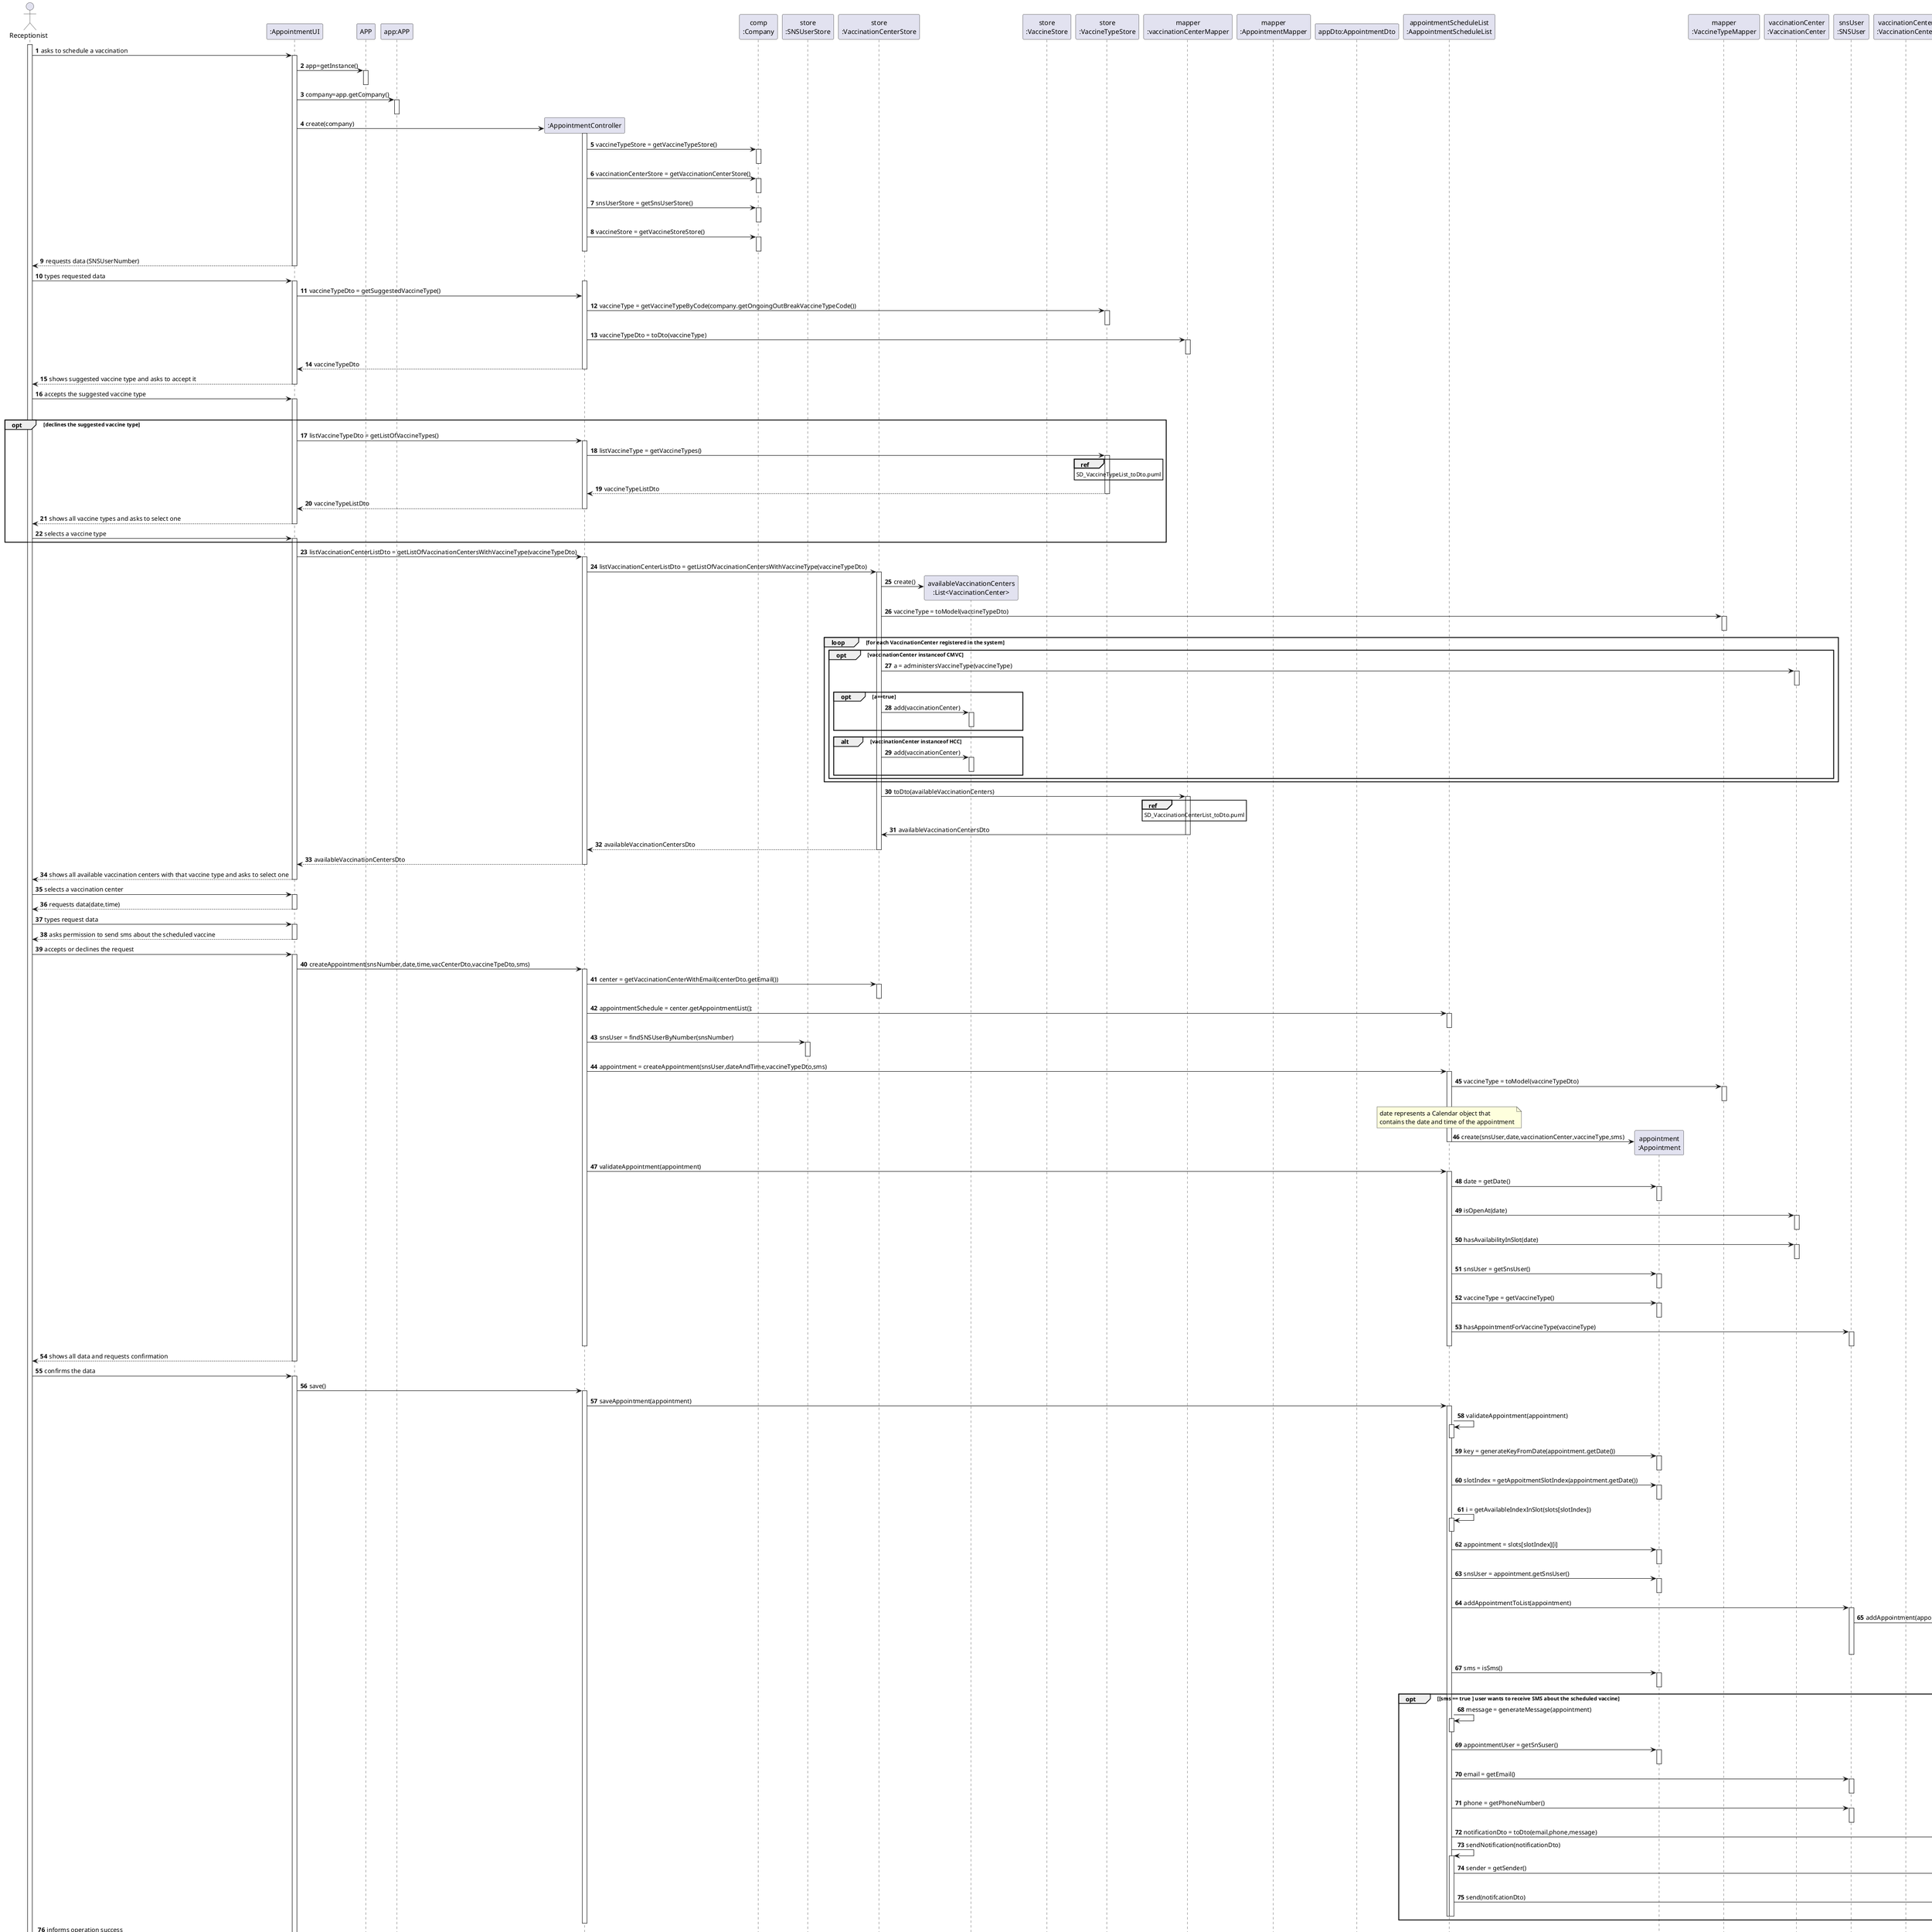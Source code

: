 @startuml US02_SD
autonumber
'hide footbox
actor "Receptionist" as RECEPT

participant ":AppointmentUI" as UI
participant "APP" as APPCLASS
participant "app:APP" as APPINSTANCE
participant ":AppointmentController" as CTRL
participant "comp\n:Company" as COMP
participant "store\n:SNSUserStore" as USERSTORE
participant "store\n:VaccinationCenterStore" as CENTERSTORE
participant "availableVaccinationCenters\n:List<VaccinationCenter>" as CENTERLIST
participant "store\n:VaccineStore" as VACCINESTORE
participant "store\n:VaccineTypeStore" as VACSTORE
participant "mapper\n:vaccinationCenterMapper" as VACMAPPER
participant "mapper\n:AppointmentMapper" as APPMAPPER
participant "appDto:AppointmentDto" as DTO
participant "appointmentScheduleList\n:AappointmentScheduleList" as APPLIST
participant "appointment\n:Appointment" as APPOINT
participant "mapper\n:VaccineTypeMapper" as VACTYPEMAPPER
participant "vaccinationCenter\n:VaccinationCenter" as CENTER
participant "snsUser\n:SNSUser" as SNSUSER
participant "vaccinationCenter\n:VaccinationCenter" as VACCENTER
participant "mapper\n:UserNotificationMapper" as USERNOTIMAPPER
participant "userNotificationDto\n:UserNofiticationDto" as USERNOTIDTO
participant "userHealthData\n:UserHealthData" as USERDATA
participant ":TimeUtils" as TIMEUTILS
participant "senderFactory\n:SenderFactory" as SENDERFACTORY
participant "isender\n:ISender" as ISENDER
participant "vaccinesTypes\n:List<VaccineType>"
participant "administeredVaccines\n:List<Vaccines>"
participant "vaccineTypesDto\n:List<VaccineTypeDto>"
participant "vaccinationCenterDto\n:List<VaccinationCenterDto>"
participant "appointment\n:List<Appointment>"

activate RECEPT
RECEPT -> UI : asks to schedule a vaccination
activate UI

UI -> APPCLASS : app=getInstance()
activate APPCLASS
deactivate APPCLASS

UI -> APPINSTANCE : company=app.getCompany()
activate APPINSTANCE
deactivate APPINSTANCE

UI -> CTRL** : create(company)

activate CTRL
CTRL -> COMP : vaccineTypeStore = getVaccineTypeStore()
activate COMP
deactivate COMP
CTRL -> COMP : vaccinationCenterStore = getVaccinationCenterStore()
activate COMP
deactivate COMP
CTRL -> COMP : snsUserStore = getSnsUserStore()
activate COMP
deactivate COMP
CTRL -> COMP : vaccineStore = getVaccineStoreStore()
activate COMP
deactivate COMP
deactivate CTRL

UI --> RECEPT : requests data (SNSUserNumber)
deactivate UI

RECEPT -> UI : types requested data
activate UI
activate CTRL

UI -> CTRL : vaccineTypeDto = getSuggestedVaccineType()

CTRL -> VACSTORE : vaccineType = getVaccineTypeByCode(company.getOngoingOutBreakVaccineTypeCode())
activate VACSTORE
deactivate VACSTORE

CTRL -> VACMAPPER : vaccineTypeDto = toDto(vaccineType)
activate VACMAPPER
deactivate VACMAPPER

CTRL --> UI : vaccineTypeDto
deactivate CTRL

UI --> RECEPT : shows suggested vaccine type and asks to accept it
deactivate UI

RECEPT -> UI : accepts the suggested vaccine type
activate UI

deactivate CTRL

opt declines the suggested vaccine type
UI -> CTRL : listVaccineTypeDto = getListOfVaccineTypes()
activate CTRL

CTRL -> VACSTORE : listVaccineType = getVaccineTypes()
activate VACSTORE

ref over VACSTORE
SD_VaccineTypeList_toDto.puml
end ref

VACSTORE --> CTRL : vaccineTypeListDto
deactivate VACSTORE

CTRL --> UI : vaccineTypeListDto
deactivate CTRL

UI --> RECEPT : shows all vaccine types and asks to select one
deactivate UI

RECEPT -> UI : selects a vaccine type
activate UI
end

UI -> CTRL : listVaccinationCenterListDto = getListOfVaccinationCentersWithVaccineType(vaccineTypeDto)
activate CTRL

CTRL -> CENTERSTORE :  listVaccinationCenterListDto = getListOfVaccinationCentersWithVaccineType(vaccineTypeDto)
activate CENTERSTORE

CENTERSTORE -> CENTERLIST** : create()

CENTERSTORE -> VACTYPEMAPPER : vaccineType = toModel(vaccineTypeDto)
activate VACTYPEMAPPER
deactivate VACTYPEMAPPER

loop for each VaccinationCenter registered in the system
opt vaccinationCenter instanceof CMVC

CENTERSTORE -> CENTER : a = administersVaccineType(vaccineType)
activate CENTER 
deactivate CENTER

opt a==true
CENTERSTORE -> CENTERLIST : add(vaccinationCenter)
activate CENTERLIST
deactivate CENTERLIST
deactivate CENTER
end

alt vaccinationCenter instanceof HCC
CENTERSTORE -> CENTERLIST : add(vaccinationCenter)
activate CENTERLIST
deactivate CENTERLIST
deactivate CENTER
end
end
end

CENTERSTORE -> VACMAPPER : toDto(availableVaccinationCenters)
activate VACMAPPER

ref over VACMAPPER
SD_VaccinationCenterList_toDto.puml
end ref

VACMAPPER -> CENTERSTORE : availableVaccinationCentersDto
deactivate VACMAPPER

CENTERSTORE --> CTRL : availableVaccinationCentersDto
deactivate CENTERSTORE

CTRL --> UI : availableVaccinationCentersDto
deactivate CTRL

UI --> RECEPT : shows all available vaccination centers with that vaccine type and asks to select one
deactivate UI

RECEPT -> UI : selects a vaccination center
activate UI

UI --> RECEPT : requests data(date,time)
deactivate UI

RECEPT -> UI : types request data
activate UI

UI --> RECEPT : asks permission to send sms about the scheduled vaccine
deactivate UI

RECEPT -> UI : accepts or declines the request
activate UI

UI -> CTRL : createAppointment(snsNumber,date,time,vacCenterDto,vaccineTpeDto,sms)
activate CTRL

CTRL -> CENTERSTORE : center = getVaccinationCenterWithEmail(centerDto.getEmail())
activate CENTERSTORE
deactivate CENTERSTORE

CTRL -> APPLIST : appointmentSchedule = center.getAppointmentList();
activate APPLIST
deactivate APPLIST

CTRL -> USERSTORE : snsUser = findSNSUserByNumber(snsNumber)
activate USERSTORE
deactivate USERSTORE

CTRL -> APPLIST : appointment = createAppointment(snsUser,dateAndTime,vaccineTypeDto,sms)
activate APPLIST

APPLIST -> VACTYPEMAPPER : vaccineType = toModel(vaccineTypeDto)
activate VACTYPEMAPPER
deactivate VACTYPEMAPPER

note over APPLIST
date represents a Calendar object that
contains the date and time of the appointment
end note

APPLIST -> APPOINT** : create(snsUser,date,vaccinationCenter,vaccineType,sms)
deactivate APPLIST

CTRL -> APPLIST : validateAppointment(appointment)
activate APPLIST

APPLIST -> APPOINT : date = getDate()
activate APPOINT
deactivate APPOINT

APPLIST -> CENTER : isOpenAt(date)
activate CENTER
deactivate CENTER

APPLIST -> CENTER : hasAvailabilityInSlot(date)
activate CENTER
deactivate CENTER  

APPLIST -> APPOINT : snsUser = getSnsUser()
activate APPOINT
 deactivate APPOINT

APPLIST -> APPOINT : vaccineType = getVaccineType()
activate APPOINT
deactivate APPOINT

APPLIST -> SNSUSER : hasAppointmentForVaccineType(vaccineType)
activate SNSUSER
deactivate SNSUSER
deactivate APPLIST
deactivate CTRL

deactivate APPLIST
deactivate CTRL

UI --> RECEPT : shows all data and requests confirmation
deactivate UI

RECEPT -> UI : confirms the data
activate UI

UI -> CTRL : save()
activate CTRL

CTRL -> APPLIST : saveAppointment(appointment)
activate APPLIST

APPLIST -> APPLIST : validateAppointment(appointment)
activate APPLIST
deactivate APPLIST

APPLIST -> APPOINT : key = generateKeyFromDate(appointment.getDate())
activate APPOINT
deactivate APPOINT

APPLIST -> APPOINT : slotIndex = getAppoitmentSlotIndex(appointment.getDate())
activate APPOINT
deactivate APPOINT

APPLIST -> APPLIST : i = getAvailableIndexInSlot(slots[slotIndex])
activate APPLIST
deactivate APPLIST

APPLIST -> APPOINT : appointment = slots[slotIndex][i]
activate APPOINT
deactivate APPOINT

APPLIST -> APPOINT : snsUser = appointment.getSnsUser()
activate APPOINT
deactivate APPOINT

APPLIST -> SNSUSER : addAppointmentToList(appointment)
activate SNSUSER

SNSUSER -> USERDATA : addAppointment(appointment)
activate USERDATA

USERDATA -> USERDATA : appointments.add(appointment)
activate USERDATA
deactivate USERDATA
deactivate USERDATA
deactivate SNSUSER

APPLIST -> APPOINT : sms = isSms()
activate APPOINT
deactivate APPOINT

opt [sms == true ] user wants to receive SMS about the scheduled vaccine

APPLIST -> APPLIST : message = generateMessage(appointment)
activate APPLIST
deactivate APPLIST

APPLIST -> APPOINT : appointmentUser = getSnSuser()
activate APPOINT
deactivate APPOINT

APPLIST -> SNSUSER : email = getEmail()
activate SNSUSER
deactivate SNSUSER

APPLIST -> SNSUSER : phone = getPhoneNumber()
activate SNSUSER
deactivate SNSUSER

APPLIST -> USERNOTIMAPPER : notificationDto = toDto(email,phone,message)
activate USERNOTIMAPPER

APPLIST -> APPLIST : sendNotification(notificationDto)
activate APPLIST

APPLIST -> SENDERFACTORY : sender = getSender()
activate SENDERFACTORY
deactivate SENDERFACTORY

APPLIST -> ISENDER : send(notifcationDto)
activate ISENDER
deactivate ISENDER
deactivate APPLIST
end

deactivate CTRL

UI --> RECEPT : informs operation success
deactivate UI

deactivate RECEPT

@enduml